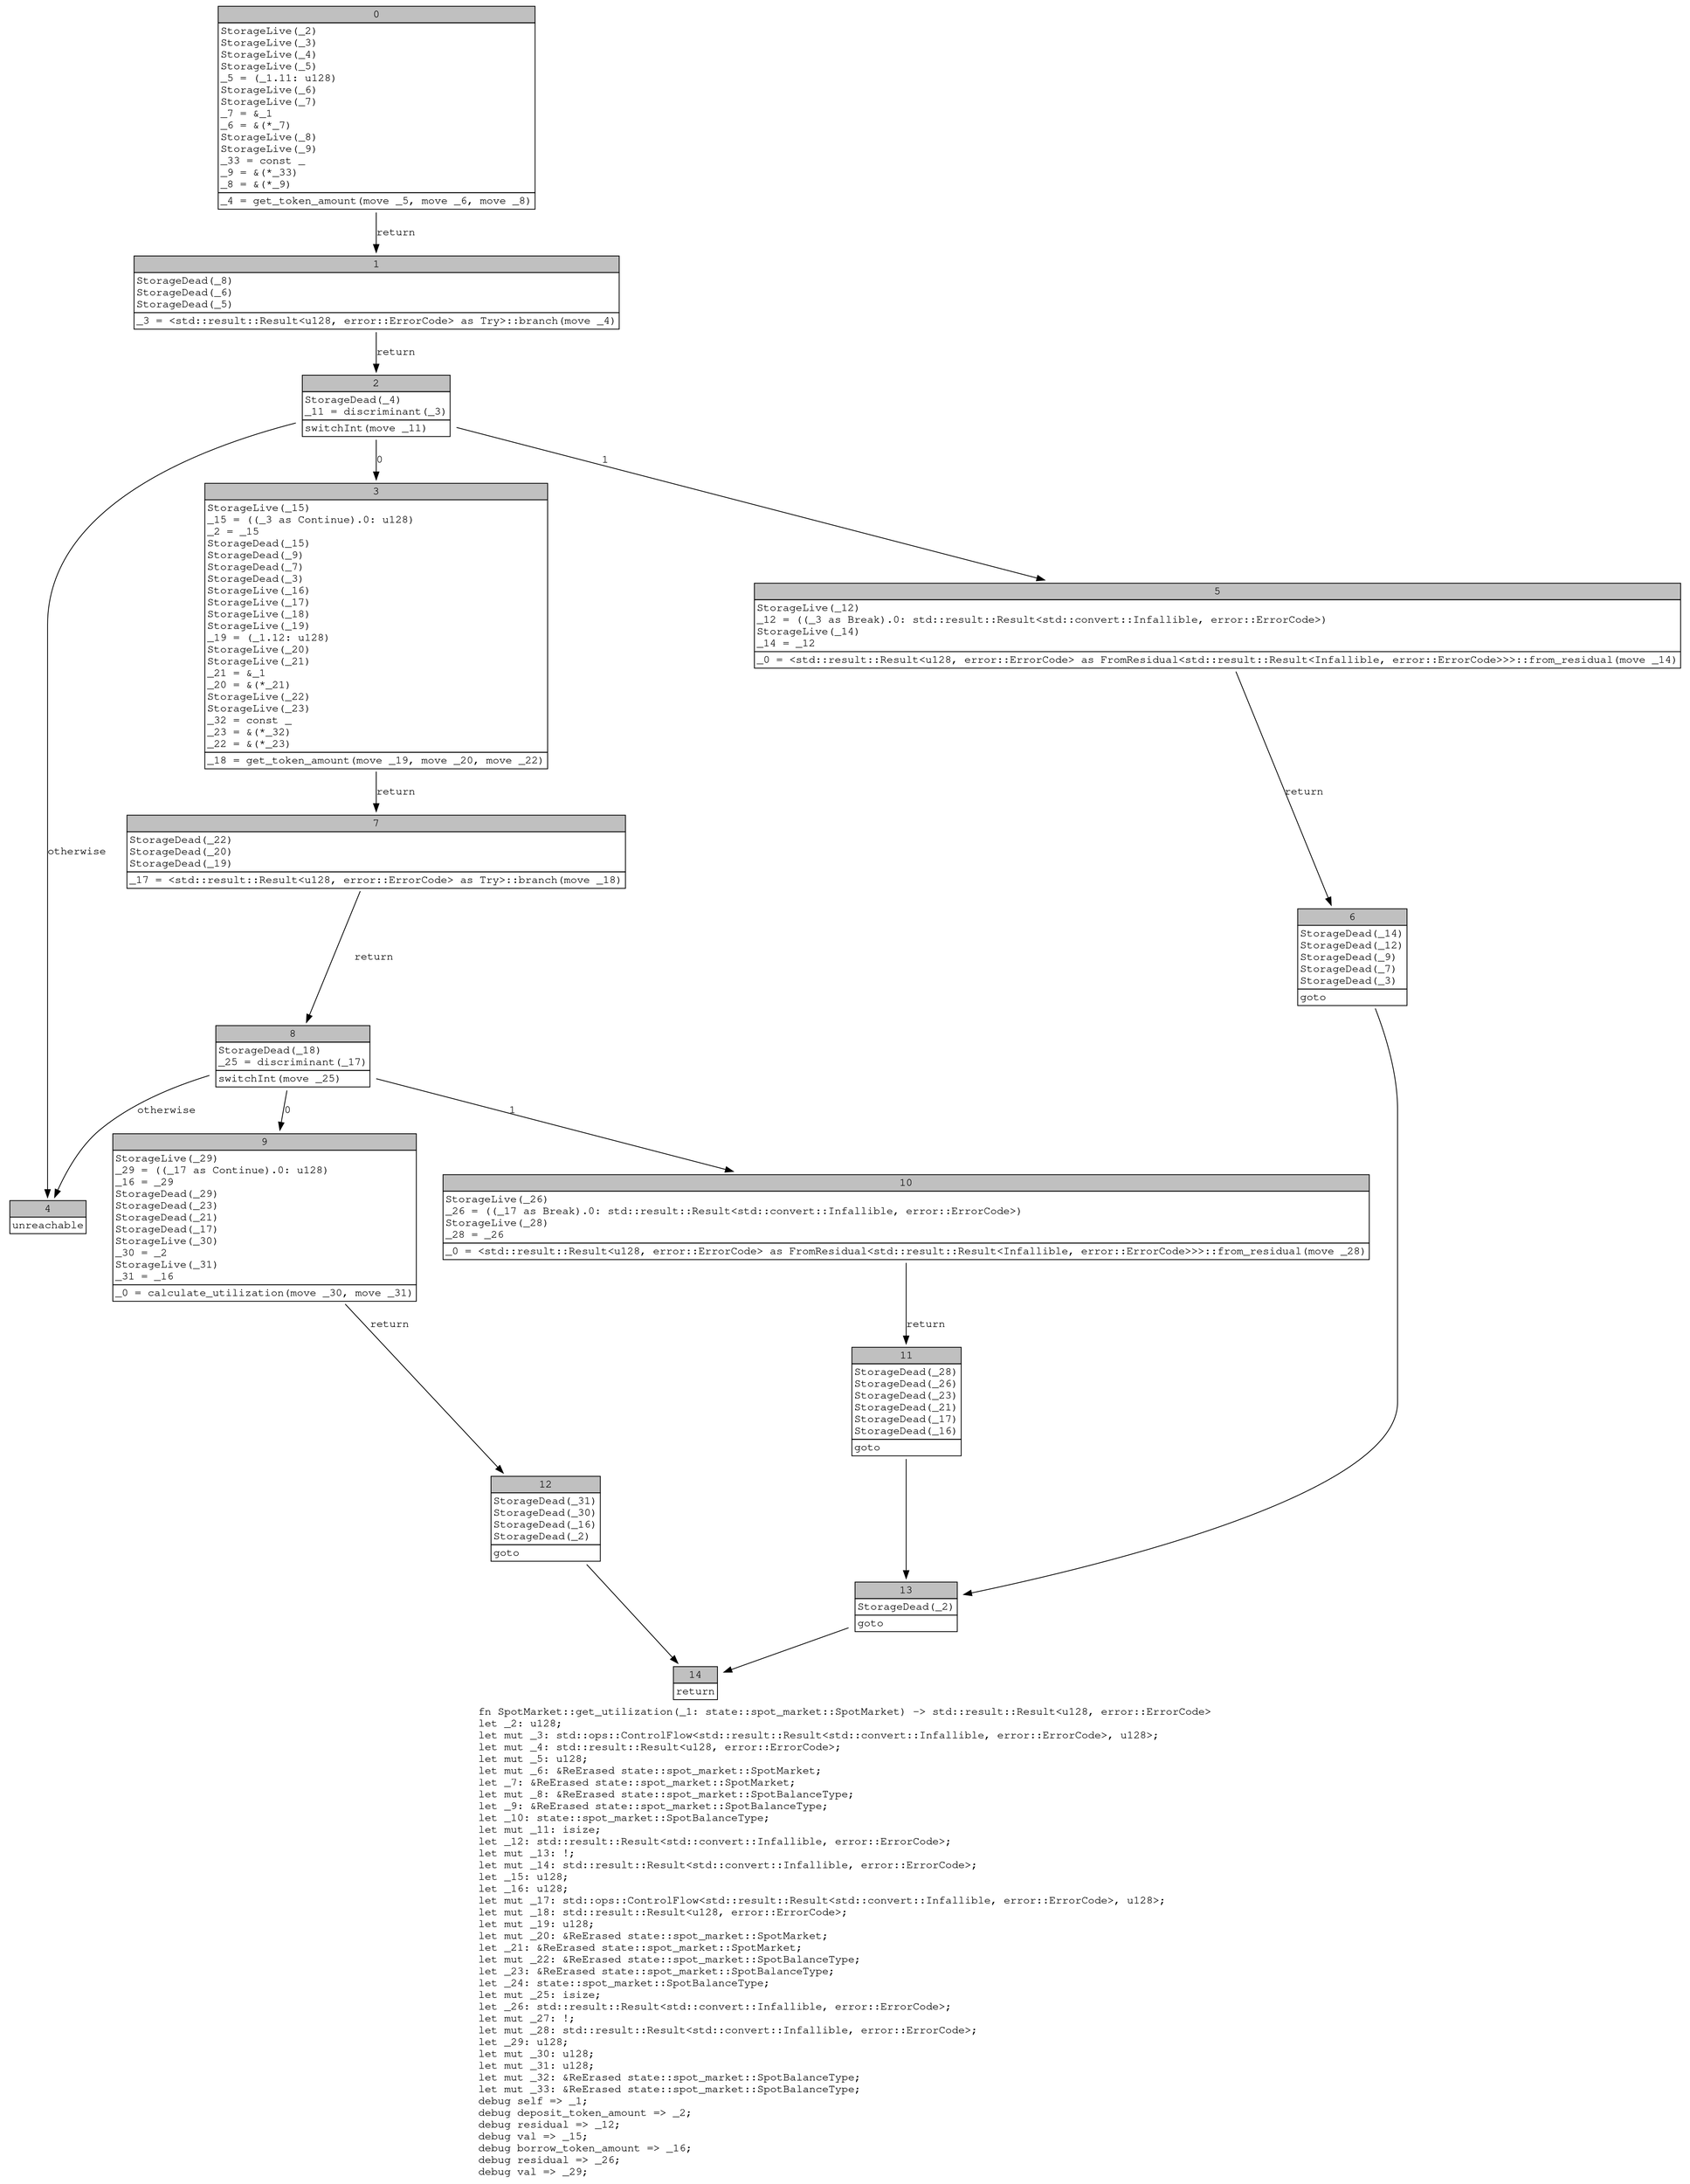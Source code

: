 digraph Mir_0_4090 {
    graph [fontname="Courier, monospace"];
    node [fontname="Courier, monospace"];
    edge [fontname="Courier, monospace"];
    label=<fn SpotMarket::get_utilization(_1: state::spot_market::SpotMarket) -&gt; std::result::Result&lt;u128, error::ErrorCode&gt;<br align="left"/>let _2: u128;<br align="left"/>let mut _3: std::ops::ControlFlow&lt;std::result::Result&lt;std::convert::Infallible, error::ErrorCode&gt;, u128&gt;;<br align="left"/>let mut _4: std::result::Result&lt;u128, error::ErrorCode&gt;;<br align="left"/>let mut _5: u128;<br align="left"/>let mut _6: &amp;ReErased state::spot_market::SpotMarket;<br align="left"/>let _7: &amp;ReErased state::spot_market::SpotMarket;<br align="left"/>let mut _8: &amp;ReErased state::spot_market::SpotBalanceType;<br align="left"/>let _9: &amp;ReErased state::spot_market::SpotBalanceType;<br align="left"/>let _10: state::spot_market::SpotBalanceType;<br align="left"/>let mut _11: isize;<br align="left"/>let _12: std::result::Result&lt;std::convert::Infallible, error::ErrorCode&gt;;<br align="left"/>let mut _13: !;<br align="left"/>let mut _14: std::result::Result&lt;std::convert::Infallible, error::ErrorCode&gt;;<br align="left"/>let _15: u128;<br align="left"/>let _16: u128;<br align="left"/>let mut _17: std::ops::ControlFlow&lt;std::result::Result&lt;std::convert::Infallible, error::ErrorCode&gt;, u128&gt;;<br align="left"/>let mut _18: std::result::Result&lt;u128, error::ErrorCode&gt;;<br align="left"/>let mut _19: u128;<br align="left"/>let mut _20: &amp;ReErased state::spot_market::SpotMarket;<br align="left"/>let _21: &amp;ReErased state::spot_market::SpotMarket;<br align="left"/>let mut _22: &amp;ReErased state::spot_market::SpotBalanceType;<br align="left"/>let _23: &amp;ReErased state::spot_market::SpotBalanceType;<br align="left"/>let _24: state::spot_market::SpotBalanceType;<br align="left"/>let mut _25: isize;<br align="left"/>let _26: std::result::Result&lt;std::convert::Infallible, error::ErrorCode&gt;;<br align="left"/>let mut _27: !;<br align="left"/>let mut _28: std::result::Result&lt;std::convert::Infallible, error::ErrorCode&gt;;<br align="left"/>let _29: u128;<br align="left"/>let mut _30: u128;<br align="left"/>let mut _31: u128;<br align="left"/>let mut _32: &amp;ReErased state::spot_market::SpotBalanceType;<br align="left"/>let mut _33: &amp;ReErased state::spot_market::SpotBalanceType;<br align="left"/>debug self =&gt; _1;<br align="left"/>debug deposit_token_amount =&gt; _2;<br align="left"/>debug residual =&gt; _12;<br align="left"/>debug val =&gt; _15;<br align="left"/>debug borrow_token_amount =&gt; _16;<br align="left"/>debug residual =&gt; _26;<br align="left"/>debug val =&gt; _29;<br align="left"/>>;
    bb0__0_4090 [shape="none", label=<<table border="0" cellborder="1" cellspacing="0"><tr><td bgcolor="gray" align="center" colspan="1">0</td></tr><tr><td align="left" balign="left">StorageLive(_2)<br/>StorageLive(_3)<br/>StorageLive(_4)<br/>StorageLive(_5)<br/>_5 = (_1.11: u128)<br/>StorageLive(_6)<br/>StorageLive(_7)<br/>_7 = &amp;_1<br/>_6 = &amp;(*_7)<br/>StorageLive(_8)<br/>StorageLive(_9)<br/>_33 = const _<br/>_9 = &amp;(*_33)<br/>_8 = &amp;(*_9)<br/></td></tr><tr><td align="left">_4 = get_token_amount(move _5, move _6, move _8)</td></tr></table>>];
    bb1__0_4090 [shape="none", label=<<table border="0" cellborder="1" cellspacing="0"><tr><td bgcolor="gray" align="center" colspan="1">1</td></tr><tr><td align="left" balign="left">StorageDead(_8)<br/>StorageDead(_6)<br/>StorageDead(_5)<br/></td></tr><tr><td align="left">_3 = &lt;std::result::Result&lt;u128, error::ErrorCode&gt; as Try&gt;::branch(move _4)</td></tr></table>>];
    bb2__0_4090 [shape="none", label=<<table border="0" cellborder="1" cellspacing="0"><tr><td bgcolor="gray" align="center" colspan="1">2</td></tr><tr><td align="left" balign="left">StorageDead(_4)<br/>_11 = discriminant(_3)<br/></td></tr><tr><td align="left">switchInt(move _11)</td></tr></table>>];
    bb3__0_4090 [shape="none", label=<<table border="0" cellborder="1" cellspacing="0"><tr><td bgcolor="gray" align="center" colspan="1">3</td></tr><tr><td align="left" balign="left">StorageLive(_15)<br/>_15 = ((_3 as Continue).0: u128)<br/>_2 = _15<br/>StorageDead(_15)<br/>StorageDead(_9)<br/>StorageDead(_7)<br/>StorageDead(_3)<br/>StorageLive(_16)<br/>StorageLive(_17)<br/>StorageLive(_18)<br/>StorageLive(_19)<br/>_19 = (_1.12: u128)<br/>StorageLive(_20)<br/>StorageLive(_21)<br/>_21 = &amp;_1<br/>_20 = &amp;(*_21)<br/>StorageLive(_22)<br/>StorageLive(_23)<br/>_32 = const _<br/>_23 = &amp;(*_32)<br/>_22 = &amp;(*_23)<br/></td></tr><tr><td align="left">_18 = get_token_amount(move _19, move _20, move _22)</td></tr></table>>];
    bb4__0_4090 [shape="none", label=<<table border="0" cellborder="1" cellspacing="0"><tr><td bgcolor="gray" align="center" colspan="1">4</td></tr><tr><td align="left">unreachable</td></tr></table>>];
    bb5__0_4090 [shape="none", label=<<table border="0" cellborder="1" cellspacing="0"><tr><td bgcolor="gray" align="center" colspan="1">5</td></tr><tr><td align="left" balign="left">StorageLive(_12)<br/>_12 = ((_3 as Break).0: std::result::Result&lt;std::convert::Infallible, error::ErrorCode&gt;)<br/>StorageLive(_14)<br/>_14 = _12<br/></td></tr><tr><td align="left">_0 = &lt;std::result::Result&lt;u128, error::ErrorCode&gt; as FromResidual&lt;std::result::Result&lt;Infallible, error::ErrorCode&gt;&gt;&gt;::from_residual(move _14)</td></tr></table>>];
    bb6__0_4090 [shape="none", label=<<table border="0" cellborder="1" cellspacing="0"><tr><td bgcolor="gray" align="center" colspan="1">6</td></tr><tr><td align="left" balign="left">StorageDead(_14)<br/>StorageDead(_12)<br/>StorageDead(_9)<br/>StorageDead(_7)<br/>StorageDead(_3)<br/></td></tr><tr><td align="left">goto</td></tr></table>>];
    bb7__0_4090 [shape="none", label=<<table border="0" cellborder="1" cellspacing="0"><tr><td bgcolor="gray" align="center" colspan="1">7</td></tr><tr><td align="left" balign="left">StorageDead(_22)<br/>StorageDead(_20)<br/>StorageDead(_19)<br/></td></tr><tr><td align="left">_17 = &lt;std::result::Result&lt;u128, error::ErrorCode&gt; as Try&gt;::branch(move _18)</td></tr></table>>];
    bb8__0_4090 [shape="none", label=<<table border="0" cellborder="1" cellspacing="0"><tr><td bgcolor="gray" align="center" colspan="1">8</td></tr><tr><td align="left" balign="left">StorageDead(_18)<br/>_25 = discriminant(_17)<br/></td></tr><tr><td align="left">switchInt(move _25)</td></tr></table>>];
    bb9__0_4090 [shape="none", label=<<table border="0" cellborder="1" cellspacing="0"><tr><td bgcolor="gray" align="center" colspan="1">9</td></tr><tr><td align="left" balign="left">StorageLive(_29)<br/>_29 = ((_17 as Continue).0: u128)<br/>_16 = _29<br/>StorageDead(_29)<br/>StorageDead(_23)<br/>StorageDead(_21)<br/>StorageDead(_17)<br/>StorageLive(_30)<br/>_30 = _2<br/>StorageLive(_31)<br/>_31 = _16<br/></td></tr><tr><td align="left">_0 = calculate_utilization(move _30, move _31)</td></tr></table>>];
    bb10__0_4090 [shape="none", label=<<table border="0" cellborder="1" cellspacing="0"><tr><td bgcolor="gray" align="center" colspan="1">10</td></tr><tr><td align="left" balign="left">StorageLive(_26)<br/>_26 = ((_17 as Break).0: std::result::Result&lt;std::convert::Infallible, error::ErrorCode&gt;)<br/>StorageLive(_28)<br/>_28 = _26<br/></td></tr><tr><td align="left">_0 = &lt;std::result::Result&lt;u128, error::ErrorCode&gt; as FromResidual&lt;std::result::Result&lt;Infallible, error::ErrorCode&gt;&gt;&gt;::from_residual(move _28)</td></tr></table>>];
    bb11__0_4090 [shape="none", label=<<table border="0" cellborder="1" cellspacing="0"><tr><td bgcolor="gray" align="center" colspan="1">11</td></tr><tr><td align="left" balign="left">StorageDead(_28)<br/>StorageDead(_26)<br/>StorageDead(_23)<br/>StorageDead(_21)<br/>StorageDead(_17)<br/>StorageDead(_16)<br/></td></tr><tr><td align="left">goto</td></tr></table>>];
    bb12__0_4090 [shape="none", label=<<table border="0" cellborder="1" cellspacing="0"><tr><td bgcolor="gray" align="center" colspan="1">12</td></tr><tr><td align="left" balign="left">StorageDead(_31)<br/>StorageDead(_30)<br/>StorageDead(_16)<br/>StorageDead(_2)<br/></td></tr><tr><td align="left">goto</td></tr></table>>];
    bb13__0_4090 [shape="none", label=<<table border="0" cellborder="1" cellspacing="0"><tr><td bgcolor="gray" align="center" colspan="1">13</td></tr><tr><td align="left" balign="left">StorageDead(_2)<br/></td></tr><tr><td align="left">goto</td></tr></table>>];
    bb14__0_4090 [shape="none", label=<<table border="0" cellborder="1" cellspacing="0"><tr><td bgcolor="gray" align="center" colspan="1">14</td></tr><tr><td align="left">return</td></tr></table>>];
    bb0__0_4090 -> bb1__0_4090 [label="return"];
    bb1__0_4090 -> bb2__0_4090 [label="return"];
    bb2__0_4090 -> bb3__0_4090 [label="0"];
    bb2__0_4090 -> bb5__0_4090 [label="1"];
    bb2__0_4090 -> bb4__0_4090 [label="otherwise"];
    bb3__0_4090 -> bb7__0_4090 [label="return"];
    bb5__0_4090 -> bb6__0_4090 [label="return"];
    bb6__0_4090 -> bb13__0_4090 [label=""];
    bb7__0_4090 -> bb8__0_4090 [label="return"];
    bb8__0_4090 -> bb9__0_4090 [label="0"];
    bb8__0_4090 -> bb10__0_4090 [label="1"];
    bb8__0_4090 -> bb4__0_4090 [label="otherwise"];
    bb9__0_4090 -> bb12__0_4090 [label="return"];
    bb10__0_4090 -> bb11__0_4090 [label="return"];
    bb11__0_4090 -> bb13__0_4090 [label=""];
    bb12__0_4090 -> bb14__0_4090 [label=""];
    bb13__0_4090 -> bb14__0_4090 [label=""];
}
